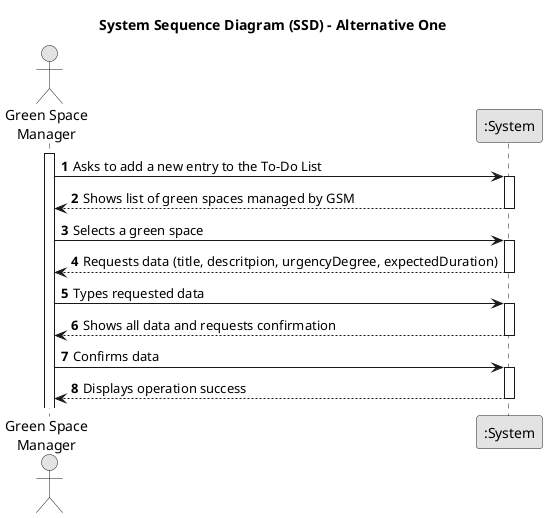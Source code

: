 @startuml
skinparam monochrome true
skinparam packageStyle rectangle
skinparam shadowing false

title System Sequence Diagram (SSD) - Alternative One

autonumber

actor "Green Space\nManager" as GSM
participant ":System" as System

activate GSM

    GSM -> System : Asks to add a new entry to the To-Do List
    activate System

        System --> GSM : Shows list of green spaces managed by GSM
    deactivate System

    GSM -> System : Selects a green space
    activate System

        System --> GSM : Requests data (title, descritpion, urgencyDegree, expectedDuration)
    deactivate System

    GSM -> System : Types requested data
    activate System

        System --> GSM : Shows all data and requests confirmation
    deactivate System

    GSM -> System : Confirms data
    activate System

        System --> GSM : Displays operation success
    deactivate System

@enduml